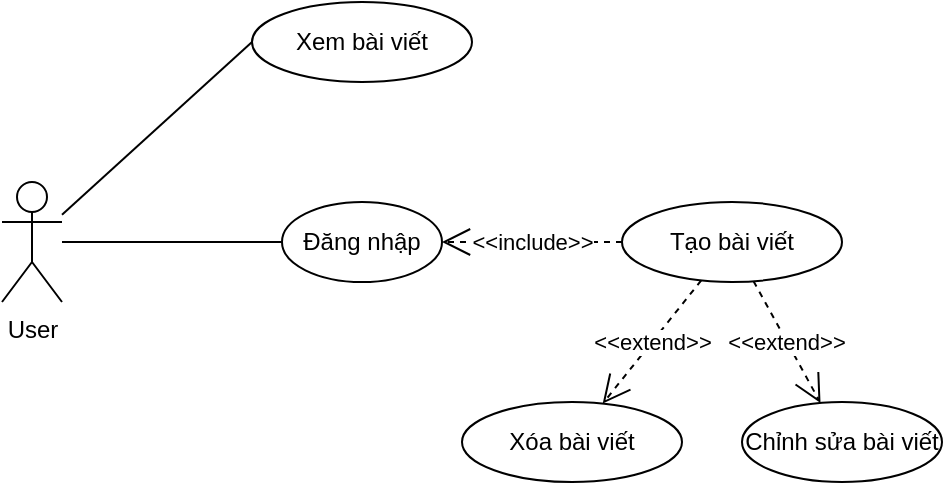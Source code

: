 <mxfile version="24.7.17">
  <diagram name="Page-1" id="-M5SFDo__E22aOPjQCm8">
    <mxGraphModel dx="1290" dy="563" grid="1" gridSize="10" guides="1" tooltips="1" connect="1" arrows="1" fold="1" page="1" pageScale="1" pageWidth="850" pageHeight="1100" math="0" shadow="0">
      <root>
        <mxCell id="0" />
        <mxCell id="1" parent="0" />
        <mxCell id="W8uIqASHPXVDuqePnTy3-1" value="User" style="shape=umlActor;verticalLabelPosition=bottom;verticalAlign=top;html=1;outlineConnect=0;" vertex="1" parent="1">
          <mxGeometry x="140" y="220" width="30" height="60" as="geometry" />
        </mxCell>
        <mxCell id="W8uIqASHPXVDuqePnTy3-2" value="Đăng nhập" style="ellipse;whiteSpace=wrap;html=1;" vertex="1" parent="1">
          <mxGeometry x="280" y="230" width="80" height="40" as="geometry" />
        </mxCell>
        <mxCell id="W8uIqASHPXVDuqePnTy3-3" value="" style="endArrow=none;html=1;rounded=0;entryX=0;entryY=0.5;entryDx=0;entryDy=0;" edge="1" parent="1" source="W8uIqASHPXVDuqePnTy3-1" target="W8uIqASHPXVDuqePnTy3-2">
          <mxGeometry width="50" height="50" relative="1" as="geometry">
            <mxPoint x="400" y="340" as="sourcePoint" />
            <mxPoint x="450" y="290" as="targetPoint" />
          </mxGeometry>
        </mxCell>
        <mxCell id="W8uIqASHPXVDuqePnTy3-4" value="Tạo bài viết" style="ellipse;whiteSpace=wrap;html=1;" vertex="1" parent="1">
          <mxGeometry x="450" y="230" width="110" height="40" as="geometry" />
        </mxCell>
        <mxCell id="W8uIqASHPXVDuqePnTy3-5" value="Xóa bài viết" style="ellipse;whiteSpace=wrap;html=1;" vertex="1" parent="1">
          <mxGeometry x="370" y="330" width="110" height="40" as="geometry" />
        </mxCell>
        <mxCell id="W8uIqASHPXVDuqePnTy3-6" value="&amp;lt;&amp;lt;include&amp;gt;&amp;gt;" style="endArrow=open;endSize=12;dashed=1;html=1;rounded=0;strokeColor=default;align=center;verticalAlign=middle;fontFamily=Helvetica;fontSize=11;fontColor=default;labelBackgroundColor=default;edgeStyle=none;" edge="1" parent="1" source="W8uIqASHPXVDuqePnTy3-4" target="W8uIqASHPXVDuqePnTy3-2">
          <mxGeometry width="160" relative="1" as="geometry">
            <mxPoint x="495" y="110" as="sourcePoint" />
            <mxPoint x="395" y="110" as="targetPoint" />
            <mxPoint as="offset" />
          </mxGeometry>
        </mxCell>
        <mxCell id="W8uIqASHPXVDuqePnTy3-7" value="Chỉnh sửa bài viết" style="ellipse;whiteSpace=wrap;html=1;" vertex="1" parent="1">
          <mxGeometry x="510" y="330" width="100" height="40" as="geometry" />
        </mxCell>
        <mxCell id="W8uIqASHPXVDuqePnTy3-8" value="&amp;lt;&amp;lt;extend&amp;gt;&amp;gt;" style="endArrow=open;endSize=12;dashed=1;html=1;rounded=0;strokeColor=default;align=center;verticalAlign=middle;fontFamily=Helvetica;fontSize=11;fontColor=default;labelBackgroundColor=default;edgeStyle=none;" edge="1" parent="1" source="W8uIqASHPXVDuqePnTy3-4" target="W8uIqASHPXVDuqePnTy3-5">
          <mxGeometry width="160" relative="1" as="geometry">
            <mxPoint x="460" y="260" as="sourcePoint" />
            <mxPoint x="370" y="260" as="targetPoint" />
            <mxPoint as="offset" />
          </mxGeometry>
        </mxCell>
        <mxCell id="W8uIqASHPXVDuqePnTy3-9" value="&amp;lt;&amp;lt;extend&amp;gt;&amp;gt;" style="endArrow=open;endSize=12;dashed=1;html=1;rounded=0;strokeColor=default;align=center;verticalAlign=middle;fontFamily=Helvetica;fontSize=11;fontColor=default;labelBackgroundColor=default;edgeStyle=none;" edge="1" parent="1" source="W8uIqASHPXVDuqePnTy3-4" target="W8uIqASHPXVDuqePnTy3-7">
          <mxGeometry width="160" relative="1" as="geometry">
            <mxPoint x="500" y="279" as="sourcePoint" />
            <mxPoint x="450" y="341" as="targetPoint" />
            <mxPoint as="offset" />
          </mxGeometry>
        </mxCell>
        <mxCell id="W8uIqASHPXVDuqePnTy3-13" value="Xem bài viết" style="ellipse;whiteSpace=wrap;html=1;" vertex="1" parent="1">
          <mxGeometry x="265" y="130" width="110" height="40" as="geometry" />
        </mxCell>
        <mxCell id="W8uIqASHPXVDuqePnTy3-15" value="" style="endArrow=none;html=1;rounded=0;entryX=0;entryY=0.5;entryDx=0;entryDy=0;" edge="1" parent="1" source="W8uIqASHPXVDuqePnTy3-1" target="W8uIqASHPXVDuqePnTy3-13">
          <mxGeometry width="50" height="50" relative="1" as="geometry">
            <mxPoint x="180" y="260" as="sourcePoint" />
            <mxPoint x="290" y="260" as="targetPoint" />
          </mxGeometry>
        </mxCell>
      </root>
    </mxGraphModel>
  </diagram>
</mxfile>

